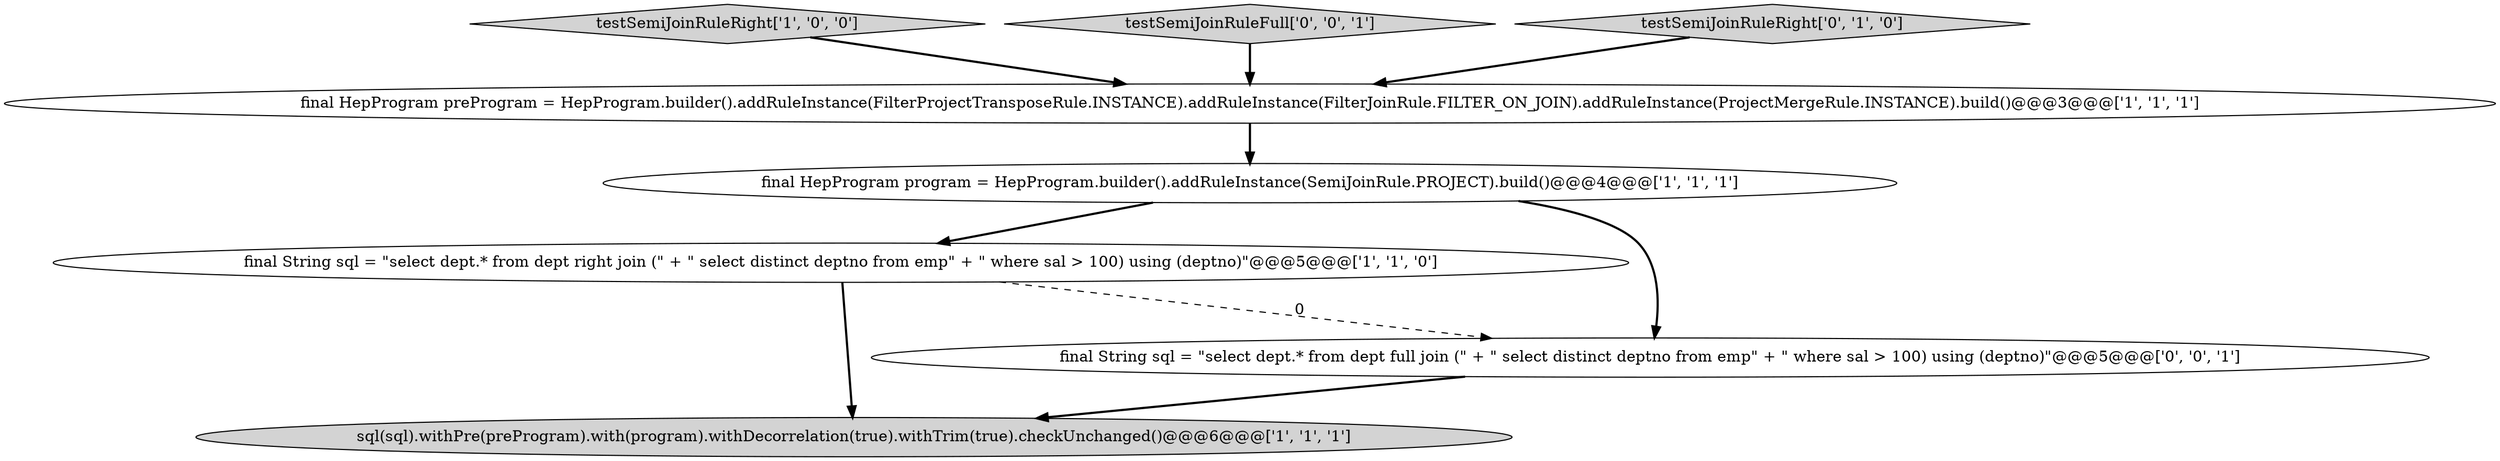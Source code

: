 digraph {
1 [style = filled, label = "testSemiJoinRuleRight['1', '0', '0']", fillcolor = lightgray, shape = diamond image = "AAA0AAABBB1BBB"];
0 [style = filled, label = "final String sql = \"select dept.* from dept right join (\" + \" select distinct deptno from emp\" + \" where sal > 100) using (deptno)\"@@@5@@@['1', '1', '0']", fillcolor = white, shape = ellipse image = "AAA0AAABBB1BBB"];
2 [style = filled, label = "final HepProgram program = HepProgram.builder().addRuleInstance(SemiJoinRule.PROJECT).build()@@@4@@@['1', '1', '1']", fillcolor = white, shape = ellipse image = "AAA0AAABBB1BBB"];
6 [style = filled, label = "testSemiJoinRuleFull['0', '0', '1']", fillcolor = lightgray, shape = diamond image = "AAA0AAABBB3BBB"];
5 [style = filled, label = "testSemiJoinRuleRight['0', '1', '0']", fillcolor = lightgray, shape = diamond image = "AAA0AAABBB2BBB"];
7 [style = filled, label = "final String sql = \"select dept.* from dept full join (\" + \" select distinct deptno from emp\" + \" where sal > 100) using (deptno)\"@@@5@@@['0', '0', '1']", fillcolor = white, shape = ellipse image = "AAA0AAABBB3BBB"];
3 [style = filled, label = "sql(sql).withPre(preProgram).with(program).withDecorrelation(true).withTrim(true).checkUnchanged()@@@6@@@['1', '1', '1']", fillcolor = lightgray, shape = ellipse image = "AAA0AAABBB1BBB"];
4 [style = filled, label = "final HepProgram preProgram = HepProgram.builder().addRuleInstance(FilterProjectTransposeRule.INSTANCE).addRuleInstance(FilterJoinRule.FILTER_ON_JOIN).addRuleInstance(ProjectMergeRule.INSTANCE).build()@@@3@@@['1', '1', '1']", fillcolor = white, shape = ellipse image = "AAA0AAABBB1BBB"];
0->3 [style = bold, label=""];
6->4 [style = bold, label=""];
1->4 [style = bold, label=""];
2->0 [style = bold, label=""];
4->2 [style = bold, label=""];
2->7 [style = bold, label=""];
0->7 [style = dashed, label="0"];
7->3 [style = bold, label=""];
5->4 [style = bold, label=""];
}
